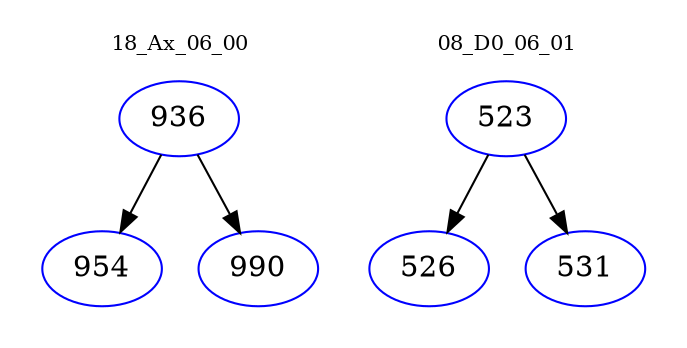 digraph{
subgraph cluster_0 {
color = white
label = "18_Ax_06_00";
fontsize=10;
T0_936 [label="936", color="blue"]
T0_936 -> T0_954 [color="black"]
T0_954 [label="954", color="blue"]
T0_936 -> T0_990 [color="black"]
T0_990 [label="990", color="blue"]
}
subgraph cluster_1 {
color = white
label = "08_D0_06_01";
fontsize=10;
T1_523 [label="523", color="blue"]
T1_523 -> T1_526 [color="black"]
T1_526 [label="526", color="blue"]
T1_523 -> T1_531 [color="black"]
T1_531 [label="531", color="blue"]
}
}
